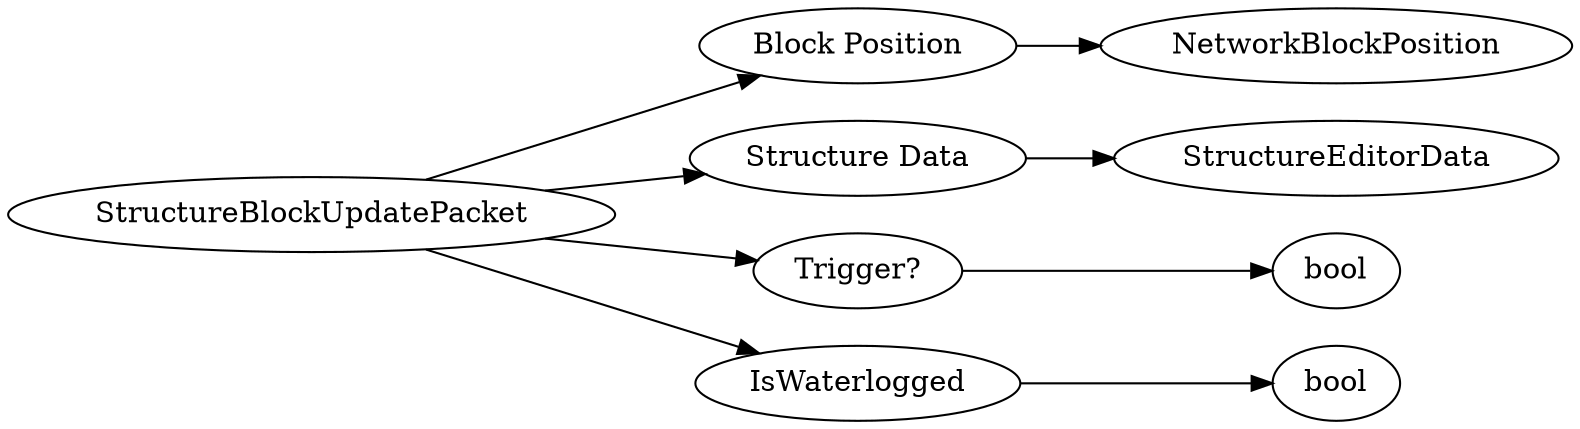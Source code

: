 digraph "StructureBlockUpdatePacket" {
rankdir = LR
0
0 -> 1
1 -> 2
0 -> 3
3 -> 48
0 -> 49
49 -> 50
0 -> 51
51 -> 52

0 [label="StructureBlockUpdatePacket",comment="name: \"StructureBlockUpdatePacket\", typeName: \"\", id: 0, branchId: 90, recurseId: -1, attributes: 0, notes: \"\""];
1 [label="Block Position",comment="name: \"Block Position\", typeName: \"NetworkBlockPosition\", id: 1, branchId: 0, recurseId: -1, attributes: 256, notes: \"\""];
2 [label="NetworkBlockPosition",comment="name: \"NetworkBlockPosition\", typeName: \"\", id: 2, branchId: 0, recurseId: -1, attributes: 512, notes: \"\""];
3 [label="Structure Data",comment="name: \"Structure Data\", typeName: \"StructureEditorData\", id: 3, branchId: 0, recurseId: -1, attributes: 256, notes: \"\""];
48 [label="StructureEditorData",comment="name: \"StructureEditorData\", typeName: \"\", id: 48, branchId: 0, recurseId: -1, attributes: 512, notes: \"\""];
49 [label="Trigger?",comment="name: \"Trigger?\", typeName: \"\", id: 49, branchId: 0, recurseId: -1, attributes: 0, notes: \"\""];
50 [label="bool",comment="name: \"bool\", typeName: \"\", id: 50, branchId: 0, recurseId: -1, attributes: 512, notes: \"\""];
51 [label="IsWaterlogged",comment="name: \"IsWaterlogged\", typeName: \"\", id: 51, branchId: 0, recurseId: -1, attributes: 0, notes: \"\""];
52 [label="bool",comment="name: \"bool\", typeName: \"\", id: 52, branchId: 0, recurseId: -1, attributes: 512, notes: \"\""];
{ rank = max;2;48;50;52}

}
